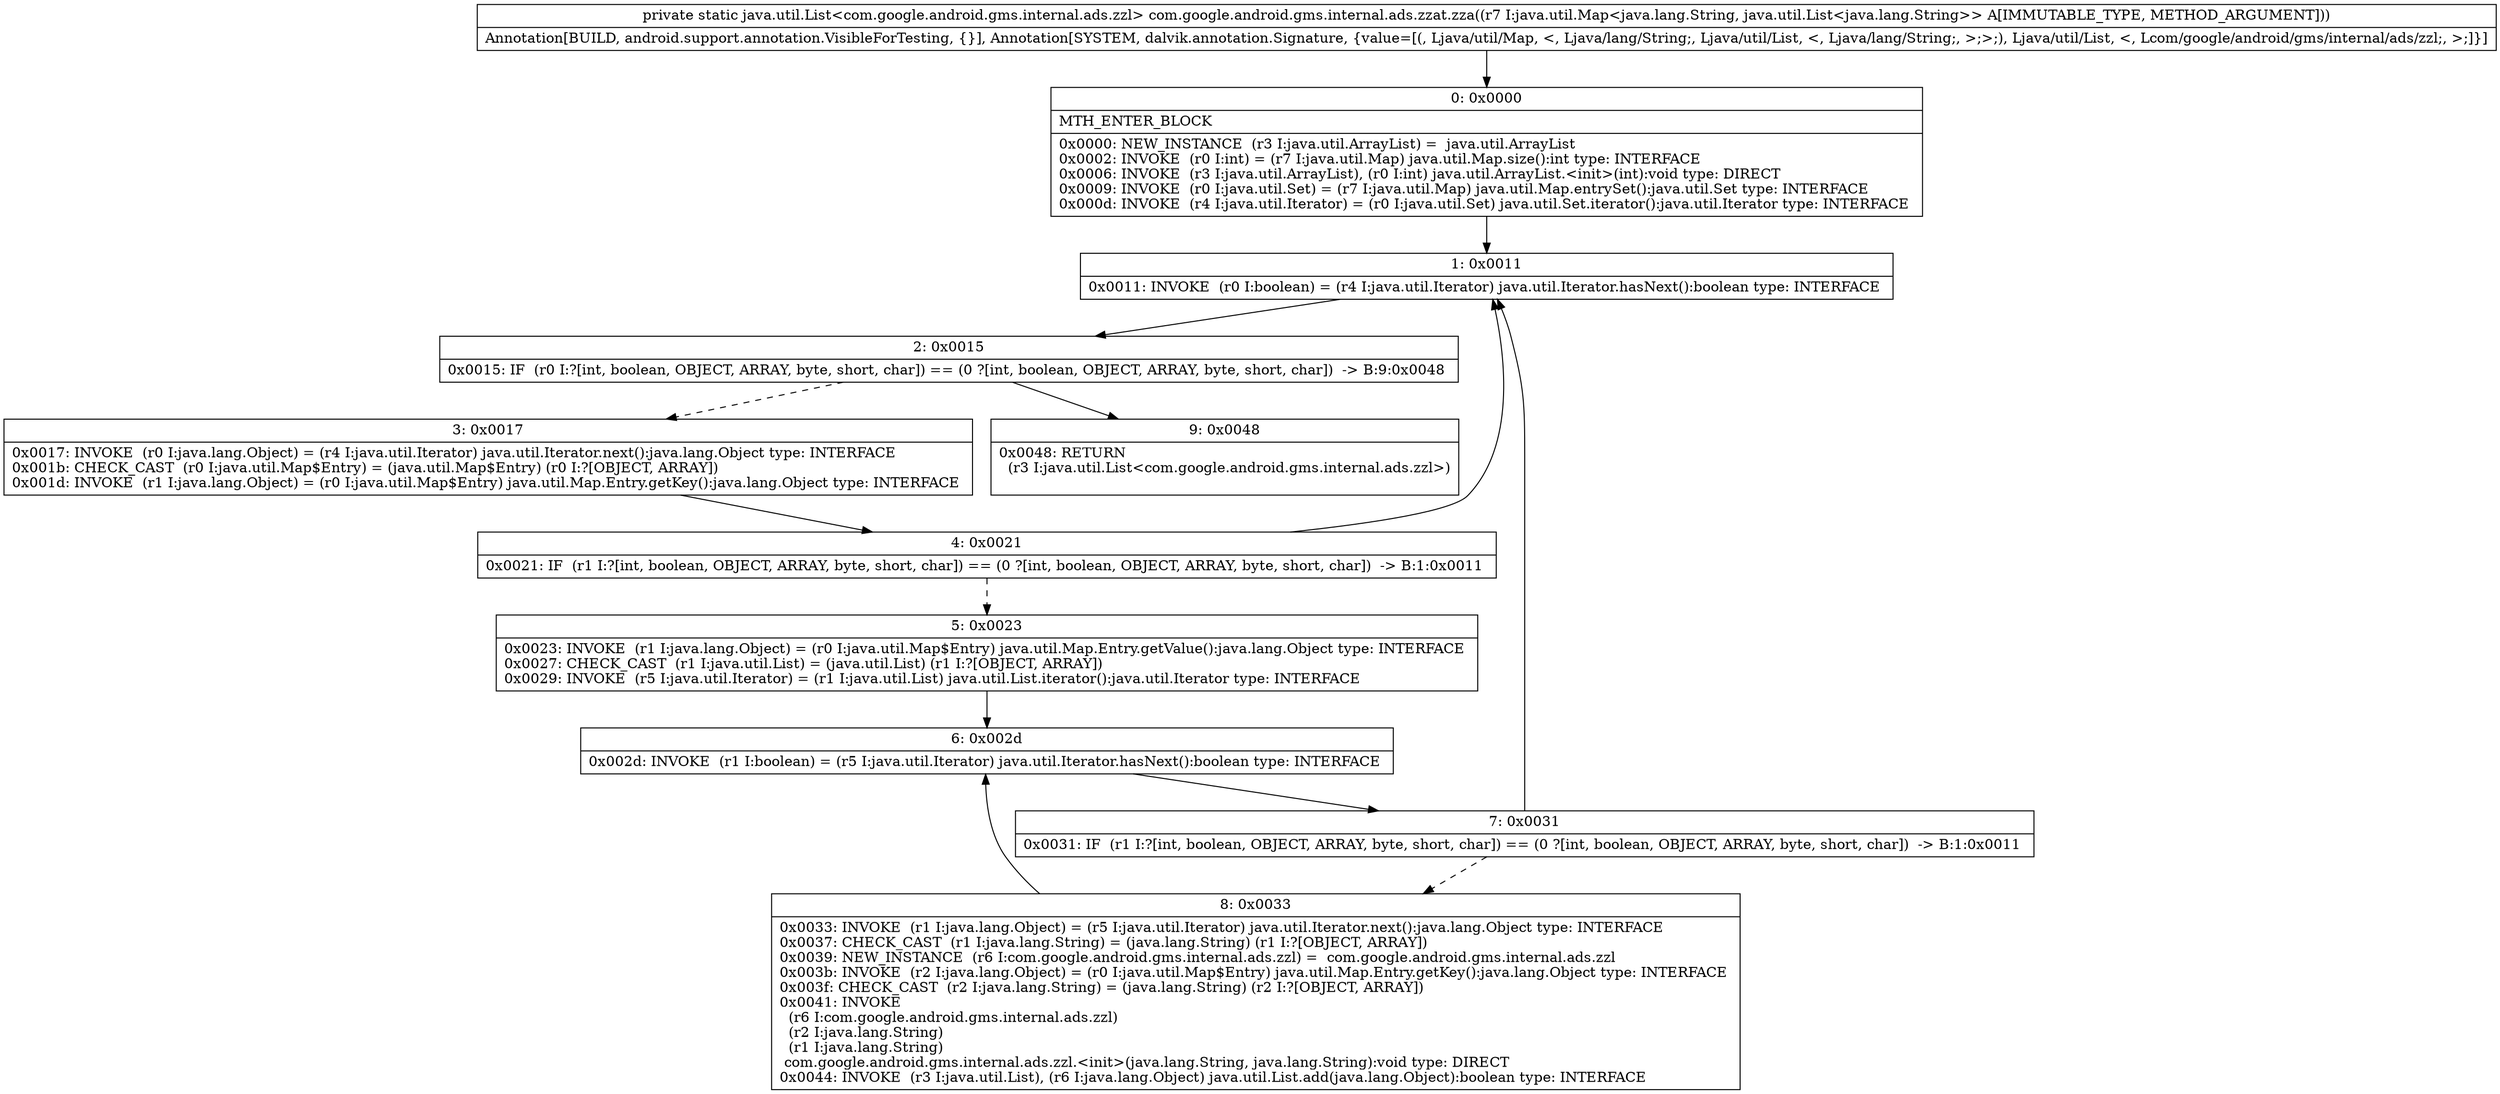 digraph "CFG forcom.google.android.gms.internal.ads.zzat.zza(Ljava\/util\/Map;)Ljava\/util\/List;" {
Node_0 [shape=record,label="{0\:\ 0x0000|MTH_ENTER_BLOCK\l|0x0000: NEW_INSTANCE  (r3 I:java.util.ArrayList) =  java.util.ArrayList \l0x0002: INVOKE  (r0 I:int) = (r7 I:java.util.Map) java.util.Map.size():int type: INTERFACE \l0x0006: INVOKE  (r3 I:java.util.ArrayList), (r0 I:int) java.util.ArrayList.\<init\>(int):void type: DIRECT \l0x0009: INVOKE  (r0 I:java.util.Set) = (r7 I:java.util.Map) java.util.Map.entrySet():java.util.Set type: INTERFACE \l0x000d: INVOKE  (r4 I:java.util.Iterator) = (r0 I:java.util.Set) java.util.Set.iterator():java.util.Iterator type: INTERFACE \l}"];
Node_1 [shape=record,label="{1\:\ 0x0011|0x0011: INVOKE  (r0 I:boolean) = (r4 I:java.util.Iterator) java.util.Iterator.hasNext():boolean type: INTERFACE \l}"];
Node_2 [shape=record,label="{2\:\ 0x0015|0x0015: IF  (r0 I:?[int, boolean, OBJECT, ARRAY, byte, short, char]) == (0 ?[int, boolean, OBJECT, ARRAY, byte, short, char])  \-\> B:9:0x0048 \l}"];
Node_3 [shape=record,label="{3\:\ 0x0017|0x0017: INVOKE  (r0 I:java.lang.Object) = (r4 I:java.util.Iterator) java.util.Iterator.next():java.lang.Object type: INTERFACE \l0x001b: CHECK_CAST  (r0 I:java.util.Map$Entry) = (java.util.Map$Entry) (r0 I:?[OBJECT, ARRAY]) \l0x001d: INVOKE  (r1 I:java.lang.Object) = (r0 I:java.util.Map$Entry) java.util.Map.Entry.getKey():java.lang.Object type: INTERFACE \l}"];
Node_4 [shape=record,label="{4\:\ 0x0021|0x0021: IF  (r1 I:?[int, boolean, OBJECT, ARRAY, byte, short, char]) == (0 ?[int, boolean, OBJECT, ARRAY, byte, short, char])  \-\> B:1:0x0011 \l}"];
Node_5 [shape=record,label="{5\:\ 0x0023|0x0023: INVOKE  (r1 I:java.lang.Object) = (r0 I:java.util.Map$Entry) java.util.Map.Entry.getValue():java.lang.Object type: INTERFACE \l0x0027: CHECK_CAST  (r1 I:java.util.List) = (java.util.List) (r1 I:?[OBJECT, ARRAY]) \l0x0029: INVOKE  (r5 I:java.util.Iterator) = (r1 I:java.util.List) java.util.List.iterator():java.util.Iterator type: INTERFACE \l}"];
Node_6 [shape=record,label="{6\:\ 0x002d|0x002d: INVOKE  (r1 I:boolean) = (r5 I:java.util.Iterator) java.util.Iterator.hasNext():boolean type: INTERFACE \l}"];
Node_7 [shape=record,label="{7\:\ 0x0031|0x0031: IF  (r1 I:?[int, boolean, OBJECT, ARRAY, byte, short, char]) == (0 ?[int, boolean, OBJECT, ARRAY, byte, short, char])  \-\> B:1:0x0011 \l}"];
Node_8 [shape=record,label="{8\:\ 0x0033|0x0033: INVOKE  (r1 I:java.lang.Object) = (r5 I:java.util.Iterator) java.util.Iterator.next():java.lang.Object type: INTERFACE \l0x0037: CHECK_CAST  (r1 I:java.lang.String) = (java.lang.String) (r1 I:?[OBJECT, ARRAY]) \l0x0039: NEW_INSTANCE  (r6 I:com.google.android.gms.internal.ads.zzl) =  com.google.android.gms.internal.ads.zzl \l0x003b: INVOKE  (r2 I:java.lang.Object) = (r0 I:java.util.Map$Entry) java.util.Map.Entry.getKey():java.lang.Object type: INTERFACE \l0x003f: CHECK_CAST  (r2 I:java.lang.String) = (java.lang.String) (r2 I:?[OBJECT, ARRAY]) \l0x0041: INVOKE  \l  (r6 I:com.google.android.gms.internal.ads.zzl)\l  (r2 I:java.lang.String)\l  (r1 I:java.lang.String)\l com.google.android.gms.internal.ads.zzl.\<init\>(java.lang.String, java.lang.String):void type: DIRECT \l0x0044: INVOKE  (r3 I:java.util.List), (r6 I:java.lang.Object) java.util.List.add(java.lang.Object):boolean type: INTERFACE \l}"];
Node_9 [shape=record,label="{9\:\ 0x0048|0x0048: RETURN  \l  (r3 I:java.util.List\<com.google.android.gms.internal.ads.zzl\>)\l \l}"];
MethodNode[shape=record,label="{private static java.util.List\<com.google.android.gms.internal.ads.zzl\> com.google.android.gms.internal.ads.zzat.zza((r7 I:java.util.Map\<java.lang.String, java.util.List\<java.lang.String\>\> A[IMMUTABLE_TYPE, METHOD_ARGUMENT]))  | Annotation[BUILD, android.support.annotation.VisibleForTesting, \{\}], Annotation[SYSTEM, dalvik.annotation.Signature, \{value=[(, Ljava\/util\/Map, \<, Ljava\/lang\/String;, Ljava\/util\/List, \<, Ljava\/lang\/String;, \>;\>;), Ljava\/util\/List, \<, Lcom\/google\/android\/gms\/internal\/ads\/zzl;, \>;]\}]\l}"];
MethodNode -> Node_0;
Node_0 -> Node_1;
Node_1 -> Node_2;
Node_2 -> Node_3[style=dashed];
Node_2 -> Node_9;
Node_3 -> Node_4;
Node_4 -> Node_1;
Node_4 -> Node_5[style=dashed];
Node_5 -> Node_6;
Node_6 -> Node_7;
Node_7 -> Node_1;
Node_7 -> Node_8[style=dashed];
Node_8 -> Node_6;
}

